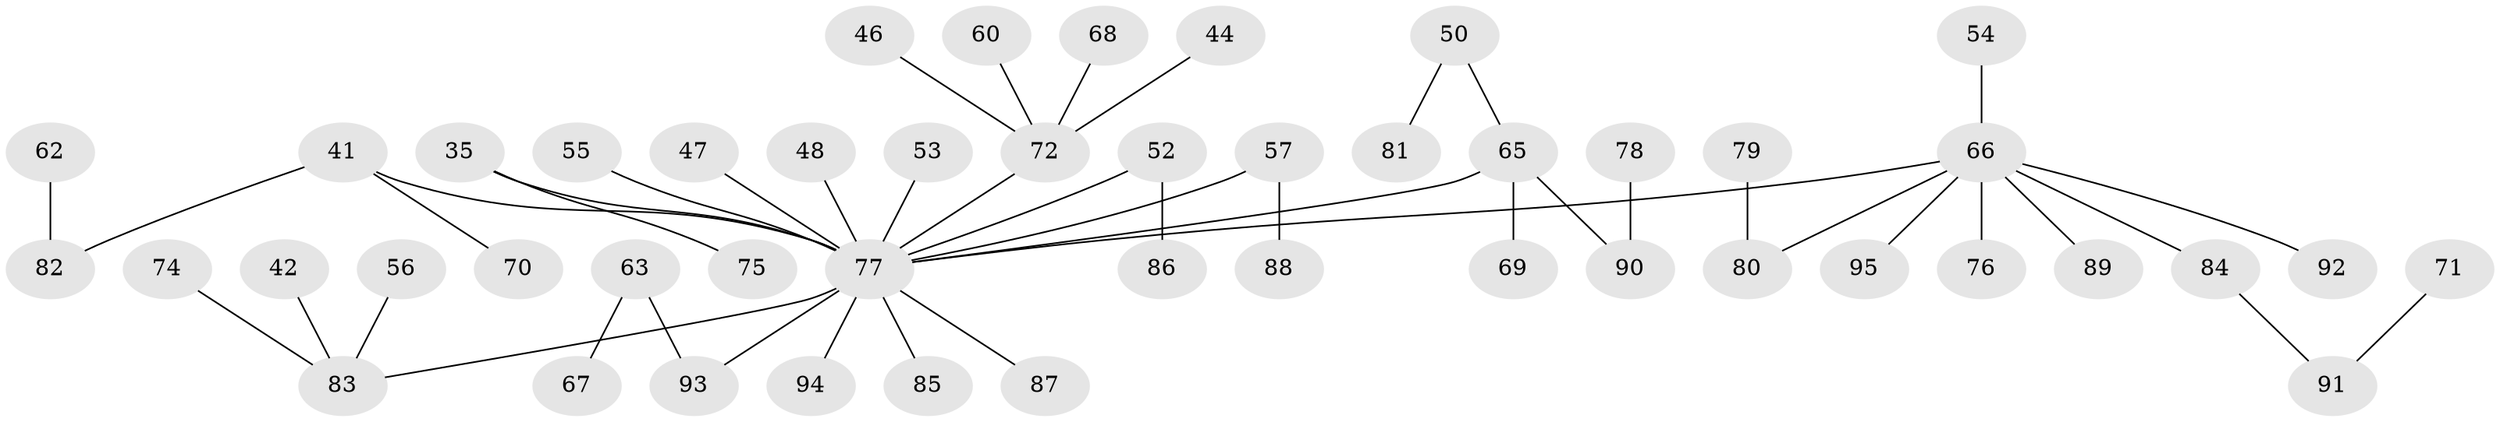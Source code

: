 // original degree distribution, {2: 0.23157894736842105, 6: 0.042105263157894736, 4: 0.031578947368421054, 7: 0.010526315789473684, 3: 0.12631578947368421, 5: 0.031578947368421054, 1: 0.5263157894736842}
// Generated by graph-tools (version 1.1) at 2025/52/03/09/25 04:52:42]
// undirected, 47 vertices, 46 edges
graph export_dot {
graph [start="1"]
  node [color=gray90,style=filled];
  35;
  41 [super="+34"];
  42;
  44;
  46;
  47;
  48;
  50;
  52 [super="+40"];
  53;
  54;
  55;
  56 [super="+30"];
  57;
  60;
  62;
  63;
  65 [super="+21+24+27"];
  66 [super="+31"];
  67;
  68;
  69;
  70;
  71;
  72 [super="+37+45"];
  74;
  75;
  76;
  77 [super="+7+26+15+25+29"];
  78;
  79;
  80 [super="+61"];
  81;
  82 [super="+51"];
  83 [super="+9"];
  84 [super="+33+38+64"];
  85;
  86;
  87;
  88;
  89;
  90 [super="+73"];
  91 [super="+59"];
  92;
  93 [super="+49"];
  94;
  95;
  35 -- 75;
  35 -- 77;
  41 -- 82;
  41 -- 77;
  41 -- 70;
  42 -- 83;
  44 -- 72;
  46 -- 72;
  47 -- 77;
  48 -- 77;
  50 -- 81;
  50 -- 65;
  52 -- 77;
  52 -- 86;
  53 -- 77;
  54 -- 66;
  55 -- 77;
  56 -- 83;
  57 -- 88;
  57 -- 77;
  60 -- 72;
  62 -- 82;
  63 -- 67;
  63 -- 93;
  65 -- 69;
  65 -- 77;
  65 -- 90;
  66 -- 76;
  66 -- 77;
  66 -- 80;
  66 -- 84;
  66 -- 89;
  66 -- 92;
  66 -- 95;
  68 -- 72;
  71 -- 91;
  72 -- 77;
  74 -- 83;
  77 -- 85;
  77 -- 87;
  77 -- 83;
  77 -- 94;
  77 -- 93;
  78 -- 90;
  79 -- 80;
  84 -- 91;
}
